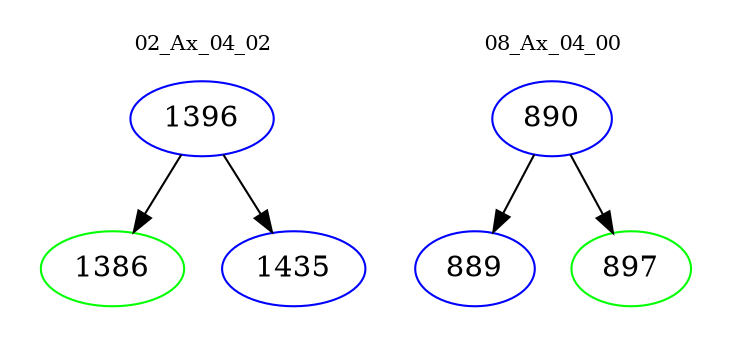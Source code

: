 digraph{
subgraph cluster_0 {
color = white
label = "02_Ax_04_02";
fontsize=10;
T0_1396 [label="1396", color="blue"]
T0_1396 -> T0_1386 [color="black"]
T0_1386 [label="1386", color="green"]
T0_1396 -> T0_1435 [color="black"]
T0_1435 [label="1435", color="blue"]
}
subgraph cluster_1 {
color = white
label = "08_Ax_04_00";
fontsize=10;
T1_890 [label="890", color="blue"]
T1_890 -> T1_889 [color="black"]
T1_889 [label="889", color="blue"]
T1_890 -> T1_897 [color="black"]
T1_897 [label="897", color="green"]
}
}
